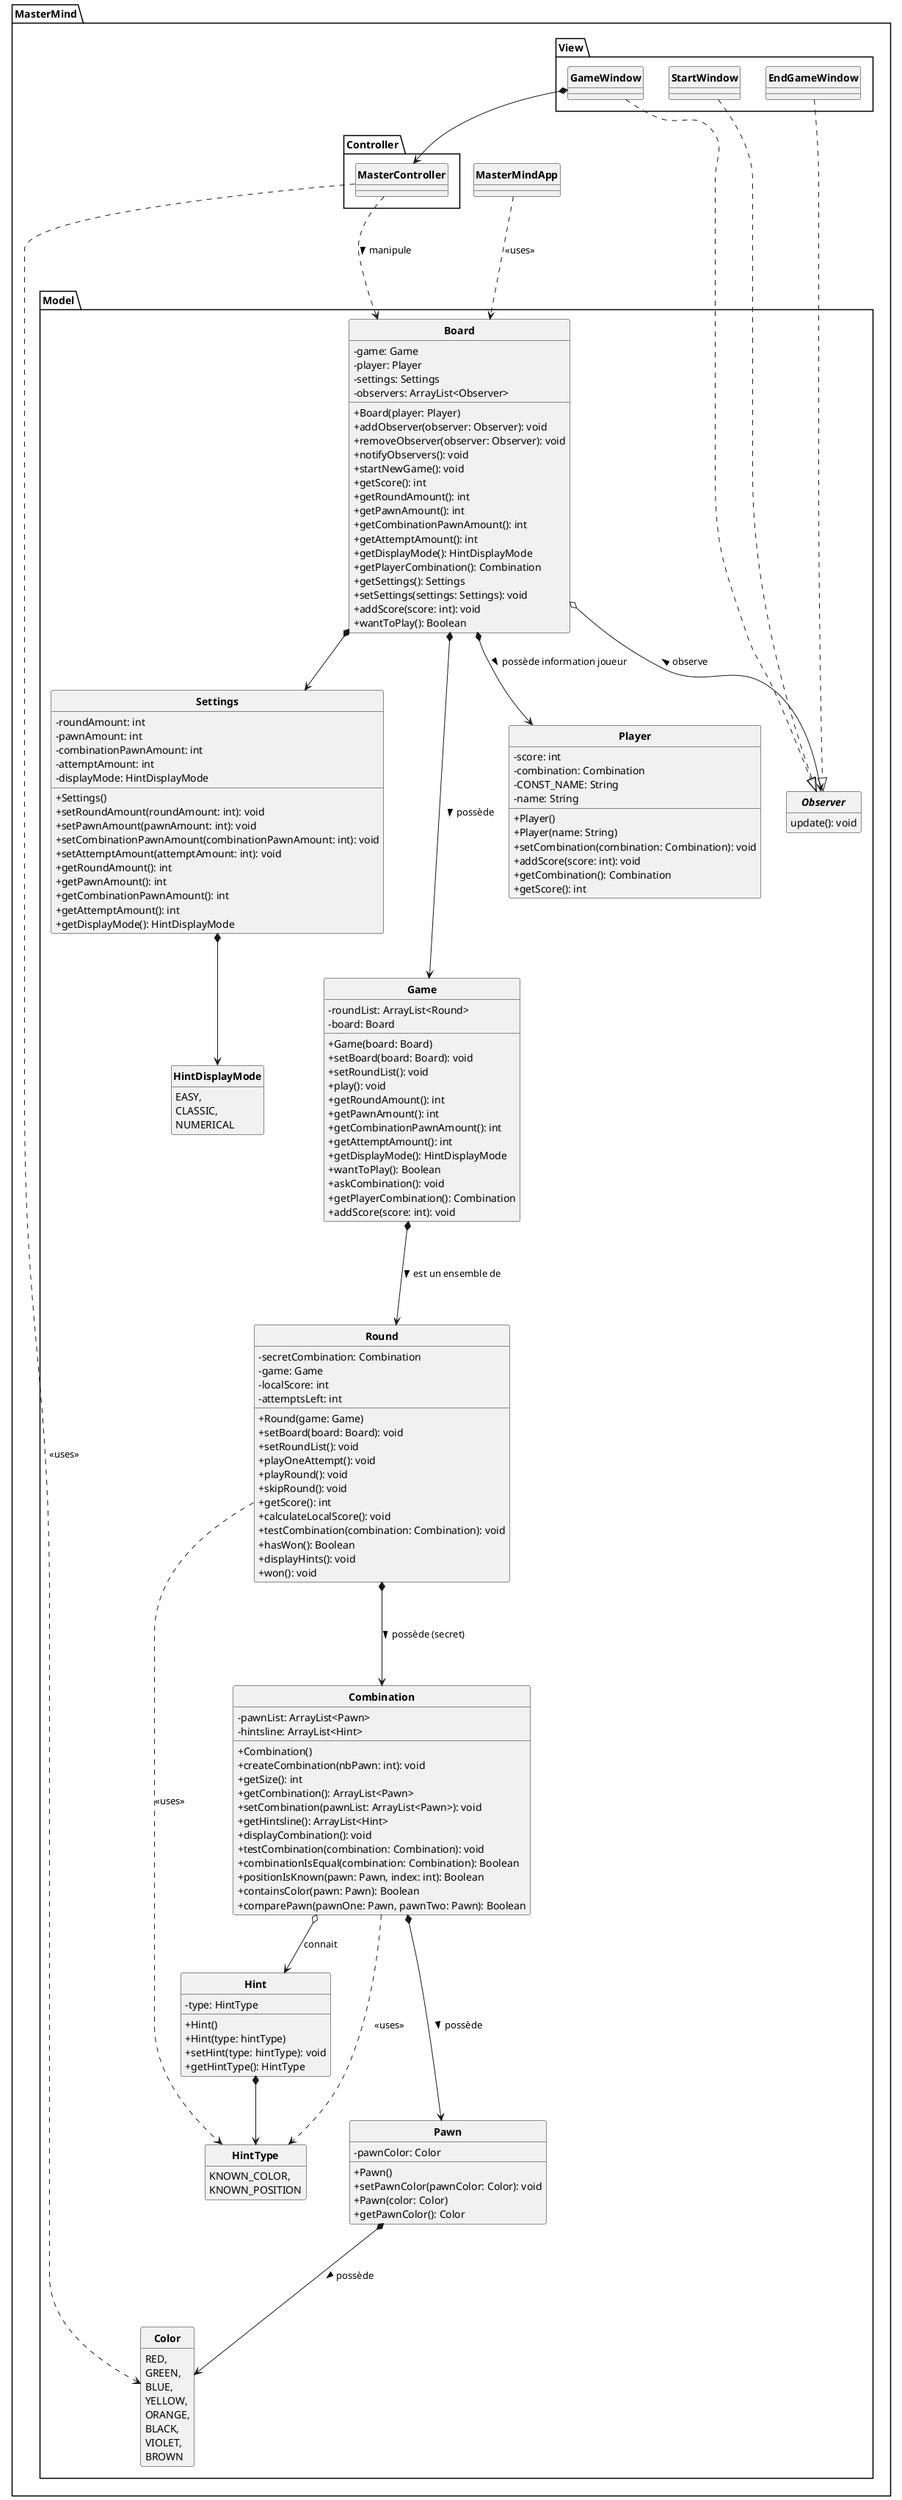 @startuml
'https://plantuml.com/class-diagram
skinparam style strictuml
skinparam classAttributeIconSize 0
skinparam classFontStyle Bold
hide enum methods
hide interface attributes

package MasterMind{
    class MasterMindApp{
    }
        package Controller{
            class MasterController{
            }
        }
        package Model {
class Board {
    - game: Game
    - player: Player
    - settings: Settings
    - observers: ArrayList<Observer>

    + Board(player: Player)
    + addObserver(observer: Observer): void
    + removeObserver(observer: Observer): void
    + notifyObservers(): void
    + startNewGame(): void
    + getScore(): int
    + getRoundAmount(): int
    + getPawnAmount(): int
    + getCombinationPawnAmount(): int
    + getAttemptAmount(): int
    + getDisplayMode(): HintDisplayMode
    + getPlayerCombination(): Combination
    + getSettings(): Settings
    + setSettings(settings: Settings): void
    + addScore(score: int): void
    + wantToPlay(): Boolean
}

class Settings {
    - roundAmount: int
    - pawnAmount: int
    - combinationPawnAmount: int
    - attemptAmount: int
    - displayMode: HintDisplayMode

    + Settings()
    + setRoundAmount(roundAmount: int): void
    + setPawnAmount(pawnAmount: int): void
    + setCombinationPawnAmount(combinationPawnAmount: int): void
    + setAttemptAmount(attemptAmount: int): void
    + getRoundAmount(): int
    + getPawnAmount(): int
    + getCombinationPawnAmount(): int
    + getAttemptAmount(): int
    + getDisplayMode(): HintDisplayMode
}

class Game {
    - roundList: ArrayList<Round>
    - board: Board

    + Game(board: Board)
    + setBoard(board: Board): void
    + setRoundList(): void
    + play(): void
    + getRoundAmount(): int
    + getPawnAmount(): int
    + getCombinationPawnAmount(): int
    + getAttemptAmount(): int
    + getDisplayMode(): HintDisplayMode
    + wantToPlay(): Boolean
    + askCombination(): void
    + getPlayerCombination(): Combination
    + addScore(score: int): void
}

class Round {
    - secretCombination: Combination
    - game: Game
    - localScore: int
    - attemptsLeft: int

    + Round(game: Game)
    + setBoard(board: Board): void
    + setRoundList(): void
    + playOneAttempt(): void
    + playRound(): void
    + skipRound(): void
    + getScore(): int
    + calculateLocalScore(): void
    + testCombination(combination: Combination): void
    + hasWon(): Boolean
    + displayHints(): void
    + won(): void
}

class Player {
    - score: int
    - combination: Combination
    - CONST_NAME: String
    - name: String

    + Player()
    + Player(name: String)
    + setCombination(combination: Combination): void
    + addScore(score: int): void
    + getCombination(): Combination
    + getScore(): int
}

class Combination {
    - pawnList: ArrayList<Pawn>
    - hintsline: ArrayList<Hint>

    + Combination()
    + createCombination(nbPawn: int): void
    + getSize(): int
    + getCombination(): ArrayList<Pawn>
    + setCombination(pawnList: ArrayList<Pawn>): void
    + getHintsline(): ArrayList<Hint>
    + displayCombination(): void
    + testCombination(combination: Combination): void
    + combinationIsEqual(combination: Combination): Boolean
    + positionIsKnown(pawn: Pawn, index: int): Boolean
    + containsColor(pawn: Pawn): Boolean
    + comparePawn(pawnOne: Pawn, pawnTwo: Pawn): Boolean
}

class Hint {
    - type: HintType

    + Hint()
    + Hint(type: hintType)
    + setHint(type: hintType): void
    + getHintType(): HintType
}
enum HintType {
    KNOWN_COLOR,
    KNOWN_POSITION
}
class Pawn {
    - pawnColor: Color
    + Pawn()
    + setPawnColor(pawnColor: Color): void
    + Pawn(color: Color)
    + getPawnColor(): Color
}

enum Color {
    RED,
    GREEN,
    BLUE,
    YELLOW,
    ORANGE,
    BLACK,
    VIOLET,
    BROWN
}

enum HintDisplayMode {
    EASY,
    CLASSIC,
    NUMERICAL
}

interface Observer {
    update(): void
}
        }
        package View {
            class GameWindow {
            }
            class StartWindow{
            }
            class EndGameWindow{
            }
        }
}

'Base pas ouf mais c'est un début'
'####VUES####'
GameWindow *--> MasterController
GameWindow ...|> Observer
StartWindow ...|> Observer
EndGameWindow ...|> Observer
'####MODEL####'
Combination *---> Pawn : > possède
Pawn *---> Color : > possède
Game *---> Round : > est un ensemble de
Board o--> Observer : < observe
Round *---> Combination : > possède (secret)
Board *---> Game : > possède
Board *--> Settings
Settings *--> HintDisplayMode
Board *--> Player : > possède information joueur
Combination o--> Hint : connait
Hint *--> HintType
Combination ...> HintType : <<uses>>
Round ...> HintType : <<uses>>
MasterController ...> Color : <<uses>>
'a revoir'

'####CONTROLLER####'
MasterController ...> Board : > manipule
'####MAIN####'
MasterMindApp ...> Board : <<uses>>
@enduml